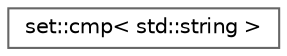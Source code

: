digraph "类继承关系图"
{
 // LATEX_PDF_SIZE
  bgcolor="transparent";
  edge [fontname=Helvetica,fontsize=10,labelfontname=Helvetica,labelfontsize=10];
  node [fontname=Helvetica,fontsize=10,shape=box,height=0.2,width=0.4];
  rankdir="LR";
  Node0 [id="Node000000",label="set::cmp\< std::string \>",height=0.2,width=0.4,color="grey40", fillcolor="white", style="filled",URL="$structset_1_1cmp_3_01std_1_1string_01_4.html",tooltip=" "];
}
